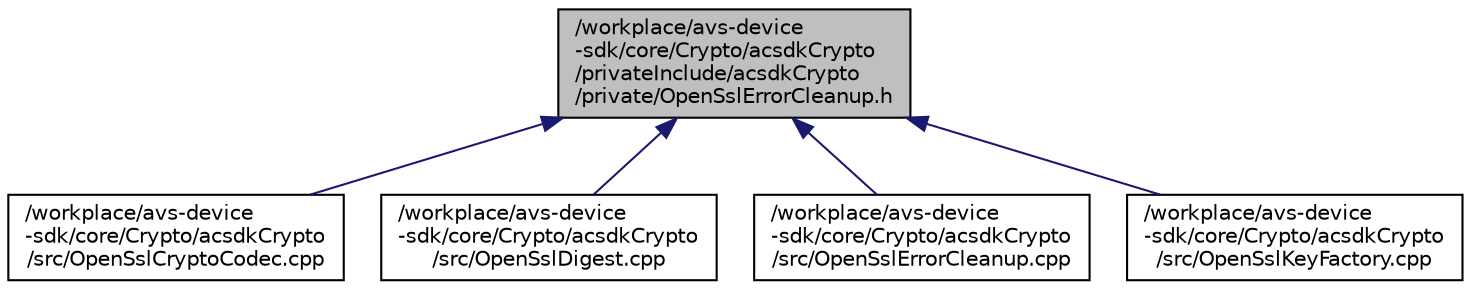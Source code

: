 digraph "/workplace/avs-device-sdk/core/Crypto/acsdkCrypto/privateInclude/acsdkCrypto/private/OpenSslErrorCleanup.h"
{
 // LATEX_PDF_SIZE
  edge [fontname="Helvetica",fontsize="10",labelfontname="Helvetica",labelfontsize="10"];
  node [fontname="Helvetica",fontsize="10",shape=record];
  Node1 [label="/workplace/avs-device\l-sdk/core/Crypto/acsdkCrypto\l/privateInclude/acsdkCrypto\l/private/OpenSslErrorCleanup.h",height=0.2,width=0.4,color="black", fillcolor="grey75", style="filled", fontcolor="black",tooltip=" "];
  Node1 -> Node2 [dir="back",color="midnightblue",fontsize="10",style="solid",fontname="Helvetica"];
  Node2 [label="/workplace/avs-device\l-sdk/core/Crypto/acsdkCrypto\l/src/OpenSslCryptoCodec.cpp",height=0.2,width=0.4,color="black", fillcolor="white", style="filled",URL="$_open_ssl_crypto_codec_8cpp.html",tooltip=" "];
  Node1 -> Node3 [dir="back",color="midnightblue",fontsize="10",style="solid",fontname="Helvetica"];
  Node3 [label="/workplace/avs-device\l-sdk/core/Crypto/acsdkCrypto\l/src/OpenSslDigest.cpp",height=0.2,width=0.4,color="black", fillcolor="white", style="filled",URL="$_open_ssl_digest_8cpp.html",tooltip=" "];
  Node1 -> Node4 [dir="back",color="midnightblue",fontsize="10",style="solid",fontname="Helvetica"];
  Node4 [label="/workplace/avs-device\l-sdk/core/Crypto/acsdkCrypto\l/src/OpenSslErrorCleanup.cpp",height=0.2,width=0.4,color="black", fillcolor="white", style="filled",URL="$_open_ssl_error_cleanup_8cpp.html",tooltip=" "];
  Node1 -> Node5 [dir="back",color="midnightblue",fontsize="10",style="solid",fontname="Helvetica"];
  Node5 [label="/workplace/avs-device\l-sdk/core/Crypto/acsdkCrypto\l/src/OpenSslKeyFactory.cpp",height=0.2,width=0.4,color="black", fillcolor="white", style="filled",URL="$_open_ssl_key_factory_8cpp.html",tooltip=" "];
}
